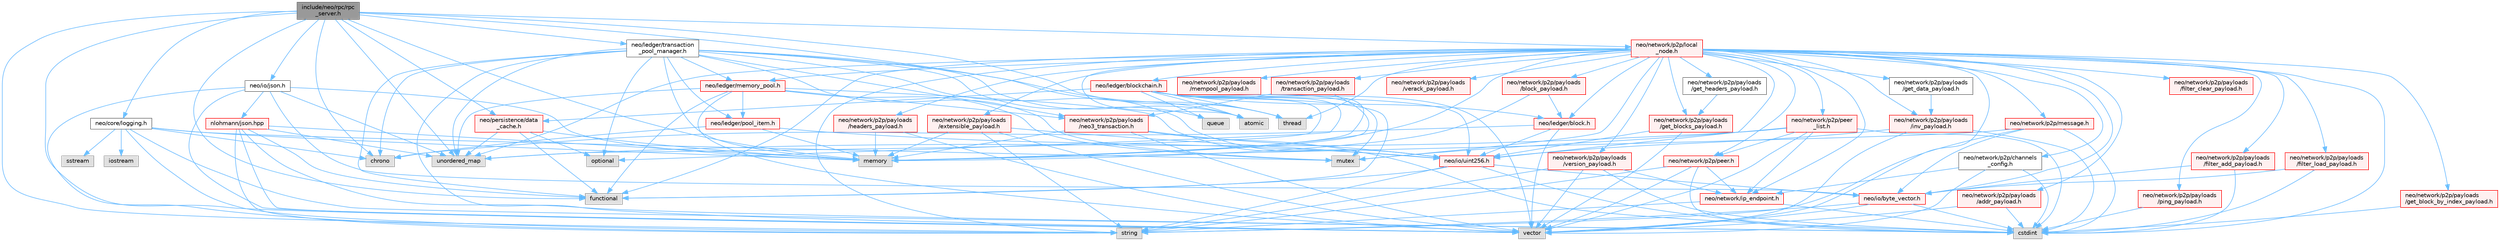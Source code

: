 digraph "include/neo/rpc/rpc_server.h"
{
 // LATEX_PDF_SIZE
  bgcolor="transparent";
  edge [fontname=Helvetica,fontsize=10,labelfontname=Helvetica,labelfontsize=10];
  node [fontname=Helvetica,fontsize=10,shape=box,height=0.2,width=0.4];
  Node1 [id="Node000001",label="include/neo/rpc/rpc\l_server.h",height=0.2,width=0.4,color="gray40", fillcolor="grey60", style="filled", fontcolor="black",tooltip=" "];
  Node1 -> Node2 [id="edge1_Node000001_Node000002",color="steelblue1",style="solid",tooltip=" "];
  Node2 [id="Node000002",label="neo/core/logging.h",height=0.2,width=0.4,color="grey40", fillcolor="white", style="filled",URL="$core_2logging_8h.html",tooltip=" "];
  Node2 -> Node3 [id="edge2_Node000002_Node000003",color="steelblue1",style="solid",tooltip=" "];
  Node3 [id="Node000003",label="chrono",height=0.2,width=0.4,color="grey60", fillcolor="#E0E0E0", style="filled",tooltip=" "];
  Node2 -> Node4 [id="edge3_Node000002_Node000004",color="steelblue1",style="solid",tooltip=" "];
  Node4 [id="Node000004",label="cstdint",height=0.2,width=0.4,color="grey60", fillcolor="#E0E0E0", style="filled",tooltip=" "];
  Node2 -> Node5 [id="edge4_Node000002_Node000005",color="steelblue1",style="solid",tooltip=" "];
  Node5 [id="Node000005",label="memory",height=0.2,width=0.4,color="grey60", fillcolor="#E0E0E0", style="filled",tooltip=" "];
  Node2 -> Node6 [id="edge5_Node000002_Node000006",color="steelblue1",style="solid",tooltip=" "];
  Node6 [id="Node000006",label="sstream",height=0.2,width=0.4,color="grey60", fillcolor="#E0E0E0", style="filled",tooltip=" "];
  Node2 -> Node7 [id="edge6_Node000002_Node000007",color="steelblue1",style="solid",tooltip=" "];
  Node7 [id="Node000007",label="string",height=0.2,width=0.4,color="grey60", fillcolor="#E0E0E0", style="filled",tooltip=" "];
  Node2 -> Node8 [id="edge7_Node000002_Node000008",color="steelblue1",style="solid",tooltip=" "];
  Node8 [id="Node000008",label="iostream",height=0.2,width=0.4,color="grey60", fillcolor="#E0E0E0", style="filled",tooltip=" "];
  Node2 -> Node9 [id="edge8_Node000002_Node000009",color="steelblue1",style="solid",tooltip=" "];
  Node9 [id="Node000009",label="mutex",height=0.2,width=0.4,color="grey60", fillcolor="#E0E0E0", style="filled",tooltip=" "];
  Node1 -> Node10 [id="edge9_Node000001_Node000010",color="steelblue1",style="solid",tooltip=" "];
  Node10 [id="Node000010",label="neo/io/json.h",height=0.2,width=0.4,color="grey40", fillcolor="white", style="filled",URL="$io_2json_8h.html",tooltip=" "];
  Node10 -> Node11 [id="edge10_Node000010_Node000011",color="steelblue1",style="solid",tooltip=" "];
  Node11 [id="Node000011",label="neo/io/byte_vector.h",height=0.2,width=0.4,color="red", fillcolor="#FFF0F0", style="filled",URL="$io_2byte__vector_8h.html",tooltip=" "];
  Node11 -> Node4 [id="edge11_Node000011_Node000004",color="steelblue1",style="solid",tooltip=" "];
  Node11 -> Node7 [id="edge12_Node000011_Node000007",color="steelblue1",style="solid",tooltip=" "];
  Node11 -> Node15 [id="edge13_Node000011_Node000015",color="steelblue1",style="solid",tooltip=" "];
  Node15 [id="Node000015",label="vector",height=0.2,width=0.4,color="grey60", fillcolor="#E0E0E0", style="filled",tooltip=" "];
  Node10 -> Node5 [id="edge14_Node000010_Node000005",color="steelblue1",style="solid",tooltip=" "];
  Node10 -> Node16 [id="edge15_Node000010_Node000016",color="steelblue1",style="solid",tooltip=" "];
  Node16 [id="Node000016",label="nlohmann/json.hpp",height=0.2,width=0.4,color="red", fillcolor="#FFF0F0", style="filled",URL="$json_8hpp.html",tooltip=" "];
  Node16 -> Node19 [id="edge16_Node000016_Node000019",color="steelblue1",style="solid",tooltip=" "];
  Node19 [id="Node000019",label="functional",height=0.2,width=0.4,color="grey60", fillcolor="#E0E0E0", style="filled",tooltip=" "];
  Node16 -> Node5 [id="edge17_Node000016_Node000005",color="steelblue1",style="solid",tooltip=" "];
  Node16 -> Node7 [id="edge18_Node000016_Node000007",color="steelblue1",style="solid",tooltip=" "];
  Node16 -> Node15 [id="edge19_Node000016_Node000015",color="steelblue1",style="solid",tooltip=" "];
  Node16 -> Node29 [id="edge20_Node000016_Node000029",color="steelblue1",style="solid",tooltip=" "];
  Node29 [id="Node000029",label="unordered_map",height=0.2,width=0.4,color="grey60", fillcolor="#E0E0E0", style="filled",tooltip=" "];
  Node16 -> Node4 [id="edge21_Node000016_Node000004",color="steelblue1",style="solid",tooltip=" "];
  Node10 -> Node7 [id="edge22_Node000010_Node000007",color="steelblue1",style="solid",tooltip=" "];
  Node10 -> Node29 [id="edge23_Node000010_Node000029",color="steelblue1",style="solid",tooltip=" "];
  Node10 -> Node15 [id="edge24_Node000010_Node000015",color="steelblue1",style="solid",tooltip=" "];
  Node1 -> Node45 [id="edge25_Node000001_Node000045",color="steelblue1",style="solid",tooltip=" "];
  Node45 [id="Node000045",label="neo/ledger/transaction\l_pool_manager.h",height=0.2,width=0.4,color="grey40", fillcolor="white", style="filled",URL="$transaction__pool__manager_8h.html",tooltip=" "];
  Node45 -> Node46 [id="edge26_Node000045_Node000046",color="steelblue1",style="solid",tooltip=" "];
  Node46 [id="Node000046",label="neo/io/uint256.h",height=0.2,width=0.4,color="red", fillcolor="#FFF0F0", style="filled",URL="$uint256_8h.html",tooltip=" "];
  Node46 -> Node11 [id="edge27_Node000046_Node000011",color="steelblue1",style="solid",tooltip=" "];
  Node46 -> Node4 [id="edge28_Node000046_Node000004",color="steelblue1",style="solid",tooltip=" "];
  Node46 -> Node19 [id="edge29_Node000046_Node000019",color="steelblue1",style="solid",tooltip=" "];
  Node46 -> Node7 [id="edge30_Node000046_Node000007",color="steelblue1",style="solid",tooltip=" "];
  Node45 -> Node48 [id="edge31_Node000045_Node000048",color="steelblue1",style="solid",tooltip=" "];
  Node48 [id="Node000048",label="neo/ledger/memory_pool.h",height=0.2,width=0.4,color="red", fillcolor="#FFF0F0", style="filled",URL="$ledger_2memory__pool_8h.html",tooltip=" "];
  Node48 -> Node46 [id="edge32_Node000048_Node000046",color="steelblue1",style="solid",tooltip=" "];
  Node48 -> Node72 [id="edge33_Node000048_Node000072",color="steelblue1",style="solid",tooltip=" "];
  Node72 [id="Node000072",label="neo/ledger/pool_item.h",height=0.2,width=0.4,color="red", fillcolor="#FFF0F0", style="filled",URL="$pool__item_8h.html",tooltip=" "];
  Node72 -> Node46 [id="edge34_Node000072_Node000046",color="steelblue1",style="solid",tooltip=" "];
  Node72 -> Node3 [id="edge35_Node000072_Node000003",color="steelblue1",style="solid",tooltip=" "];
  Node72 -> Node5 [id="edge36_Node000072_Node000005",color="steelblue1",style="solid",tooltip=" "];
  Node48 -> Node52 [id="edge37_Node000048_Node000052",color="steelblue1",style="solid",tooltip=" "];
  Node52 [id="Node000052",label="neo/network/p2p/payloads\l/neo3_transaction.h",height=0.2,width=0.4,color="red", fillcolor="#FFF0F0", style="filled",URL="$neo3__transaction_8h.html",tooltip=" "];
  Node52 -> Node46 [id="edge38_Node000052_Node000046",color="steelblue1",style="solid",tooltip=" "];
  Node52 -> Node4 [id="edge39_Node000052_Node000004",color="steelblue1",style="solid",tooltip=" "];
  Node52 -> Node5 [id="edge40_Node000052_Node000005",color="steelblue1",style="solid",tooltip=" "];
  Node52 -> Node15 [id="edge41_Node000052_Node000015",color="steelblue1",style="solid",tooltip=" "];
  Node48 -> Node19 [id="edge42_Node000048_Node000019",color="steelblue1",style="solid",tooltip=" "];
  Node48 -> Node9 [id="edge43_Node000048_Node000009",color="steelblue1",style="solid",tooltip=" "];
  Node48 -> Node29 [id="edge44_Node000048_Node000029",color="steelblue1",style="solid",tooltip=" "];
  Node48 -> Node15 [id="edge45_Node000048_Node000015",color="steelblue1",style="solid",tooltip=" "];
  Node45 -> Node72 [id="edge46_Node000045_Node000072",color="steelblue1",style="solid",tooltip=" "];
  Node45 -> Node52 [id="edge47_Node000045_Node000052",color="steelblue1",style="solid",tooltip=" "];
  Node45 -> Node75 [id="edge48_Node000045_Node000075",color="steelblue1",style="solid",tooltip=" "];
  Node75 [id="Node000075",label="atomic",height=0.2,width=0.4,color="grey60", fillcolor="#E0E0E0", style="filled",tooltip=" "];
  Node45 -> Node3 [id="edge49_Node000045_Node000003",color="steelblue1",style="solid",tooltip=" "];
  Node45 -> Node19 [id="edge50_Node000045_Node000019",color="steelblue1",style="solid",tooltip=" "];
  Node45 -> Node5 [id="edge51_Node000045_Node000005",color="steelblue1",style="solid",tooltip=" "];
  Node45 -> Node9 [id="edge52_Node000045_Node000009",color="steelblue1",style="solid",tooltip=" "];
  Node45 -> Node63 [id="edge53_Node000045_Node000063",color="steelblue1",style="solid",tooltip=" "];
  Node63 [id="Node000063",label="optional",height=0.2,width=0.4,color="grey60", fillcolor="#E0E0E0", style="filled",tooltip=" "];
  Node45 -> Node76 [id="edge54_Node000045_Node000076",color="steelblue1",style="solid",tooltip=" "];
  Node76 [id="Node000076",label="queue",height=0.2,width=0.4,color="grey60", fillcolor="#E0E0E0", style="filled",tooltip=" "];
  Node45 -> Node77 [id="edge55_Node000045_Node000077",color="steelblue1",style="solid",tooltip=" "];
  Node77 [id="Node000077",label="thread",height=0.2,width=0.4,color="grey60", fillcolor="#E0E0E0", style="filled",tooltip=" "];
  Node45 -> Node29 [id="edge56_Node000045_Node000029",color="steelblue1",style="solid",tooltip=" "];
  Node45 -> Node15 [id="edge57_Node000045_Node000015",color="steelblue1",style="solid",tooltip=" "];
  Node1 -> Node78 [id="edge58_Node000001_Node000078",color="steelblue1",style="solid",tooltip=" "];
  Node78 [id="Node000078",label="neo/network/p2p/local\l_node.h",height=0.2,width=0.4,color="red", fillcolor="#FFF0F0", style="filled",URL="$local__node_8h.html",tooltip=" "];
  Node78 -> Node11 [id="edge59_Node000078_Node000011",color="steelblue1",style="solid",tooltip=" "];
  Node78 -> Node46 [id="edge60_Node000078_Node000046",color="steelblue1",style="solid",tooltip=" "];
  Node78 -> Node79 [id="edge61_Node000078_Node000079",color="steelblue1",style="solid",tooltip=" "];
  Node79 [id="Node000079",label="neo/ledger/block.h",height=0.2,width=0.4,color="red", fillcolor="#FFF0F0", style="filled",URL="$ledger_2block_8h.html",tooltip=" "];
  Node79 -> Node46 [id="edge62_Node000079_Node000046",color="steelblue1",style="solid",tooltip=" "];
  Node79 -> Node3 [id="edge63_Node000079_Node000003",color="steelblue1",style="solid",tooltip=" "];
  Node79 -> Node15 [id="edge64_Node000079_Node000015",color="steelblue1",style="solid",tooltip=" "];
  Node78 -> Node81 [id="edge65_Node000078_Node000081",color="steelblue1",style="solid",tooltip=" "];
  Node81 [id="Node000081",label="neo/ledger/blockchain.h",height=0.2,width=0.4,color="red", fillcolor="#FFF0F0", style="filled",URL="$blockchain_8h.html",tooltip=" "];
  Node81 -> Node79 [id="edge66_Node000081_Node000079",color="steelblue1",style="solid",tooltip=" "];
  Node81 -> Node46 [id="edge67_Node000081_Node000046",color="steelblue1",style="solid",tooltip=" "];
  Node81 -> Node84 [id="edge68_Node000081_Node000084",color="steelblue1",style="solid",tooltip=" "];
  Node84 [id="Node000084",label="neo/persistence/data\l_cache.h",height=0.2,width=0.4,color="red", fillcolor="#FFF0F0", style="filled",URL="$data__cache_8h.html",tooltip=" "];
  Node84 -> Node19 [id="edge69_Node000084_Node000019",color="steelblue1",style="solid",tooltip=" "];
  Node84 -> Node5 [id="edge70_Node000084_Node000005",color="steelblue1",style="solid",tooltip=" "];
  Node84 -> Node63 [id="edge71_Node000084_Node000063",color="steelblue1",style="solid",tooltip=" "];
  Node84 -> Node29 [id="edge72_Node000084_Node000029",color="steelblue1",style="solid",tooltip=" "];
  Node81 -> Node75 [id="edge73_Node000081_Node000075",color="steelblue1",style="solid",tooltip=" "];
  Node81 -> Node19 [id="edge74_Node000081_Node000019",color="steelblue1",style="solid",tooltip=" "];
  Node81 -> Node5 [id="edge75_Node000081_Node000005",color="steelblue1",style="solid",tooltip=" "];
  Node81 -> Node9 [id="edge76_Node000081_Node000009",color="steelblue1",style="solid",tooltip=" "];
  Node81 -> Node63 [id="edge77_Node000081_Node000063",color="steelblue1",style="solid",tooltip=" "];
  Node81 -> Node76 [id="edge78_Node000081_Node000076",color="steelblue1",style="solid",tooltip=" "];
  Node81 -> Node77 [id="edge79_Node000081_Node000077",color="steelblue1",style="solid",tooltip=" "];
  Node81 -> Node29 [id="edge80_Node000081_Node000029",color="steelblue1",style="solid",tooltip=" "];
  Node81 -> Node15 [id="edge81_Node000081_Node000015",color="steelblue1",style="solid",tooltip=" "];
  Node78 -> Node48 [id="edge82_Node000078_Node000048",color="steelblue1",style="solid",tooltip=" "];
  Node78 -> Node122 [id="edge83_Node000078_Node000122",color="steelblue1",style="solid",tooltip=" "];
  Node122 [id="Node000122",label="neo/network/ip_endpoint.h",height=0.2,width=0.4,color="red", fillcolor="#FFF0F0", style="filled",URL="$ip__endpoint_8h.html",tooltip=" "];
  Node122 -> Node4 [id="edge84_Node000122_Node000004",color="steelblue1",style="solid",tooltip=" "];
  Node122 -> Node7 [id="edge85_Node000122_Node000007",color="steelblue1",style="solid",tooltip=" "];
  Node78 -> Node124 [id="edge86_Node000078_Node000124",color="steelblue1",style="solid",tooltip=" "];
  Node124 [id="Node000124",label="neo/network/p2p/channels\l_config.h",height=0.2,width=0.4,color="grey40", fillcolor="white", style="filled",URL="$channels__config_8h.html",tooltip=" "];
  Node124 -> Node122 [id="edge87_Node000124_Node000122",color="steelblue1",style="solid",tooltip=" "];
  Node124 -> Node4 [id="edge88_Node000124_Node000004",color="steelblue1",style="solid",tooltip=" "];
  Node124 -> Node15 [id="edge89_Node000124_Node000015",color="steelblue1",style="solid",tooltip=" "];
  Node78 -> Node125 [id="edge90_Node000078_Node000125",color="steelblue1",style="solid",tooltip=" "];
  Node125 [id="Node000125",label="neo/network/p2p/message.h",height=0.2,width=0.4,color="red", fillcolor="#FFF0F0", style="filled",URL="$message_8h.html",tooltip=" "];
  Node125 -> Node11 [id="edge91_Node000125_Node000011",color="steelblue1",style="solid",tooltip=" "];
  Node125 -> Node4 [id="edge92_Node000125_Node000004",color="steelblue1",style="solid",tooltip=" "];
  Node125 -> Node5 [id="edge93_Node000125_Node000005",color="steelblue1",style="solid",tooltip=" "];
  Node125 -> Node7 [id="edge94_Node000125_Node000007",color="steelblue1",style="solid",tooltip=" "];
  Node78 -> Node128 [id="edge95_Node000078_Node000128",color="steelblue1",style="solid",tooltip=" "];
  Node128 [id="Node000128",label="neo/network/p2p/payloads\l/addr_payload.h",height=0.2,width=0.4,color="red", fillcolor="#FFF0F0", style="filled",URL="$addr__payload_8h.html",tooltip=" "];
  Node128 -> Node4 [id="edge96_Node000128_Node000004",color="steelblue1",style="solid",tooltip=" "];
  Node128 -> Node15 [id="edge97_Node000128_Node000015",color="steelblue1",style="solid",tooltip=" "];
  Node78 -> Node131 [id="edge98_Node000078_Node000131",color="steelblue1",style="solid",tooltip=" "];
  Node131 [id="Node000131",label="neo/network/p2p/payloads\l/block_payload.h",height=0.2,width=0.4,color="red", fillcolor="#FFF0F0", style="filled",URL="$block__payload_8h.html",tooltip=" "];
  Node131 -> Node79 [id="edge99_Node000131_Node000079",color="steelblue1",style="solid",tooltip=" "];
  Node131 -> Node5 [id="edge100_Node000131_Node000005",color="steelblue1",style="solid",tooltip=" "];
  Node78 -> Node132 [id="edge101_Node000078_Node000132",color="steelblue1",style="solid",tooltip=" "];
  Node132 [id="Node000132",label="neo/network/p2p/payloads\l/extensible_payload.h",height=0.2,width=0.4,color="red", fillcolor="#FFF0F0", style="filled",URL="$p2p_2payloads_2extensible__payload_8h.html",tooltip=" "];
  Node132 -> Node46 [id="edge102_Node000132_Node000046",color="steelblue1",style="solid",tooltip=" "];
  Node132 -> Node5 [id="edge103_Node000132_Node000005",color="steelblue1",style="solid",tooltip=" "];
  Node132 -> Node7 [id="edge104_Node000132_Node000007",color="steelblue1",style="solid",tooltip=" "];
  Node132 -> Node15 [id="edge105_Node000132_Node000015",color="steelblue1",style="solid",tooltip=" "];
  Node78 -> Node133 [id="edge106_Node000078_Node000133",color="steelblue1",style="solid",tooltip=" "];
  Node133 [id="Node000133",label="neo/network/p2p/payloads\l/filter_add_payload.h",height=0.2,width=0.4,color="red", fillcolor="#FFF0F0", style="filled",URL="$filter__add__payload_8h.html",tooltip=" "];
  Node133 -> Node11 [id="edge107_Node000133_Node000011",color="steelblue1",style="solid",tooltip=" "];
  Node133 -> Node4 [id="edge108_Node000133_Node000004",color="steelblue1",style="solid",tooltip=" "];
  Node78 -> Node134 [id="edge109_Node000078_Node000134",color="steelblue1",style="solid",tooltip=" "];
  Node134 [id="Node000134",label="neo/network/p2p/payloads\l/filter_clear_payload.h",height=0.2,width=0.4,color="red", fillcolor="#FFF0F0", style="filled",URL="$filter__clear__payload_8h.html",tooltip=" "];
  Node78 -> Node135 [id="edge110_Node000078_Node000135",color="steelblue1",style="solid",tooltip=" "];
  Node135 [id="Node000135",label="neo/network/p2p/payloads\l/filter_load_payload.h",height=0.2,width=0.4,color="red", fillcolor="#FFF0F0", style="filled",URL="$filter__load__payload_8h.html",tooltip=" "];
  Node135 -> Node11 [id="edge111_Node000135_Node000011",color="steelblue1",style="solid",tooltip=" "];
  Node135 -> Node4 [id="edge112_Node000135_Node000004",color="steelblue1",style="solid",tooltip=" "];
  Node78 -> Node136 [id="edge113_Node000078_Node000136",color="steelblue1",style="solid",tooltip=" "];
  Node136 [id="Node000136",label="neo/network/p2p/payloads\l/get_block_by_index_payload.h",height=0.2,width=0.4,color="red", fillcolor="#FFF0F0", style="filled",URL="$get__block__by__index__payload_8h.html",tooltip=" "];
  Node136 -> Node4 [id="edge114_Node000136_Node000004",color="steelblue1",style="solid",tooltip=" "];
  Node78 -> Node137 [id="edge115_Node000078_Node000137",color="steelblue1",style="solid",tooltip=" "];
  Node137 [id="Node000137",label="neo/network/p2p/payloads\l/get_blocks_payload.h",height=0.2,width=0.4,color="red", fillcolor="#FFF0F0", style="filled",URL="$get__blocks__payload_8h.html",tooltip=" "];
  Node137 -> Node46 [id="edge116_Node000137_Node000046",color="steelblue1",style="solid",tooltip=" "];
  Node137 -> Node15 [id="edge117_Node000137_Node000015",color="steelblue1",style="solid",tooltip=" "];
  Node78 -> Node138 [id="edge118_Node000078_Node000138",color="steelblue1",style="solid",tooltip=" "];
  Node138 [id="Node000138",label="neo/network/p2p/payloads\l/get_data_payload.h",height=0.2,width=0.4,color="grey40", fillcolor="white", style="filled",URL="$get__data__payload_8h.html",tooltip=" "];
  Node138 -> Node139 [id="edge119_Node000138_Node000139",color="steelblue1",style="solid",tooltip=" "];
  Node139 [id="Node000139",label="neo/network/p2p/payloads\l/inv_payload.h",height=0.2,width=0.4,color="red", fillcolor="#FFF0F0", style="filled",URL="$inv__payload_8h.html",tooltip=" "];
  Node139 -> Node46 [id="edge120_Node000139_Node000046",color="steelblue1",style="solid",tooltip=" "];
  Node139 -> Node4 [id="edge121_Node000139_Node000004",color="steelblue1",style="solid",tooltip=" "];
  Node139 -> Node15 [id="edge122_Node000139_Node000015",color="steelblue1",style="solid",tooltip=" "];
  Node78 -> Node141 [id="edge123_Node000078_Node000141",color="steelblue1",style="solid",tooltip=" "];
  Node141 [id="Node000141",label="neo/network/p2p/payloads\l/get_headers_payload.h",height=0.2,width=0.4,color="grey40", fillcolor="white", style="filled",URL="$get__headers__payload_8h.html",tooltip=" "];
  Node141 -> Node137 [id="edge124_Node000141_Node000137",color="steelblue1",style="solid",tooltip=" "];
  Node78 -> Node142 [id="edge125_Node000078_Node000142",color="steelblue1",style="solid",tooltip=" "];
  Node142 [id="Node000142",label="neo/network/p2p/payloads\l/headers_payload.h",height=0.2,width=0.4,color="red", fillcolor="#FFF0F0", style="filled",URL="$headers__payload_8h.html",tooltip=" "];
  Node142 -> Node5 [id="edge126_Node000142_Node000005",color="steelblue1",style="solid",tooltip=" "];
  Node142 -> Node15 [id="edge127_Node000142_Node000015",color="steelblue1",style="solid",tooltip=" "];
  Node78 -> Node139 [id="edge128_Node000078_Node000139",color="steelblue1",style="solid",tooltip=" "];
  Node78 -> Node143 [id="edge129_Node000078_Node000143",color="steelblue1",style="solid",tooltip=" "];
  Node143 [id="Node000143",label="neo/network/p2p/payloads\l/mempool_payload.h",height=0.2,width=0.4,color="red", fillcolor="#FFF0F0", style="filled",URL="$mempool__payload_8h.html",tooltip=" "];
  Node78 -> Node144 [id="edge130_Node000078_Node000144",color="steelblue1",style="solid",tooltip=" "];
  Node144 [id="Node000144",label="neo/network/p2p/payloads\l/ping_payload.h",height=0.2,width=0.4,color="red", fillcolor="#FFF0F0", style="filled",URL="$ping__payload_8h.html",tooltip=" "];
  Node144 -> Node4 [id="edge131_Node000144_Node000004",color="steelblue1",style="solid",tooltip=" "];
  Node78 -> Node145 [id="edge132_Node000078_Node000145",color="steelblue1",style="solid",tooltip=" "];
  Node145 [id="Node000145",label="neo/network/p2p/payloads\l/transaction_payload.h",height=0.2,width=0.4,color="red", fillcolor="#FFF0F0", style="filled",URL="$transaction__payload_8h.html",tooltip=" "];
  Node145 -> Node52 [id="edge133_Node000145_Node000052",color="steelblue1",style="solid",tooltip=" "];
  Node145 -> Node5 [id="edge134_Node000145_Node000005",color="steelblue1",style="solid",tooltip=" "];
  Node78 -> Node146 [id="edge135_Node000078_Node000146",color="steelblue1",style="solid",tooltip=" "];
  Node146 [id="Node000146",label="neo/network/p2p/payloads\l/verack_payload.h",height=0.2,width=0.4,color="red", fillcolor="#FFF0F0", style="filled",URL="$verack__payload_8h.html",tooltip=" "];
  Node78 -> Node147 [id="edge136_Node000078_Node000147",color="steelblue1",style="solid",tooltip=" "];
  Node147 [id="Node000147",label="neo/network/p2p/payloads\l/version_payload.h",height=0.2,width=0.4,color="red", fillcolor="#FFF0F0", style="filled",URL="$version__payload_8h.html",tooltip=" "];
  Node147 -> Node122 [id="edge137_Node000147_Node000122",color="steelblue1",style="solid",tooltip=" "];
  Node147 -> Node4 [id="edge138_Node000147_Node000004",color="steelblue1",style="solid",tooltip=" "];
  Node147 -> Node7 [id="edge139_Node000147_Node000007",color="steelblue1",style="solid",tooltip=" "];
  Node147 -> Node15 [id="edge140_Node000147_Node000015",color="steelblue1",style="solid",tooltip=" "];
  Node78 -> Node150 [id="edge141_Node000078_Node000150",color="steelblue1",style="solid",tooltip=" "];
  Node150 [id="Node000150",label="neo/network/p2p/peer.h",height=0.2,width=0.4,color="red", fillcolor="#FFF0F0", style="filled",URL="$peer_8h.html",tooltip=" "];
  Node150 -> Node122 [id="edge142_Node000150_Node000122",color="steelblue1",style="solid",tooltip=" "];
  Node150 -> Node4 [id="edge143_Node000150_Node000004",color="steelblue1",style="solid",tooltip=" "];
  Node150 -> Node7 [id="edge144_Node000150_Node000007",color="steelblue1",style="solid",tooltip=" "];
  Node150 -> Node15 [id="edge145_Node000150_Node000015",color="steelblue1",style="solid",tooltip=" "];
  Node78 -> Node151 [id="edge146_Node000078_Node000151",color="steelblue1",style="solid",tooltip=" "];
  Node151 [id="Node000151",label="neo/network/p2p/peer\l_list.h",height=0.2,width=0.4,color="red", fillcolor="#FFF0F0", style="filled",URL="$peer__list_8h.html",tooltip=" "];
  Node151 -> Node122 [id="edge147_Node000151_Node000122",color="steelblue1",style="solid",tooltip=" "];
  Node151 -> Node150 [id="edge148_Node000151_Node000150",color="steelblue1",style="solid",tooltip=" "];
  Node151 -> Node4 [id="edge149_Node000151_Node000004",color="steelblue1",style="solid",tooltip=" "];
  Node151 -> Node9 [id="edge150_Node000151_Node000009",color="steelblue1",style="solid",tooltip=" "];
  Node151 -> Node29 [id="edge151_Node000151_Node000029",color="steelblue1",style="solid",tooltip=" "];
  Node151 -> Node15 [id="edge152_Node000151_Node000015",color="steelblue1",style="solid",tooltip=" "];
  Node78 -> Node75 [id="edge153_Node000078_Node000075",color="steelblue1",style="solid",tooltip=" "];
  Node78 -> Node4 [id="edge154_Node000078_Node000004",color="steelblue1",style="solid",tooltip=" "];
  Node78 -> Node19 [id="edge155_Node000078_Node000019",color="steelblue1",style="solid",tooltip=" "];
  Node78 -> Node5 [id="edge156_Node000078_Node000005",color="steelblue1",style="solid",tooltip=" "];
  Node78 -> Node9 [id="edge157_Node000078_Node000009",color="steelblue1",style="solid",tooltip=" "];
  Node78 -> Node7 [id="edge158_Node000078_Node000007",color="steelblue1",style="solid",tooltip=" "];
  Node78 -> Node77 [id="edge159_Node000078_Node000077",color="steelblue1",style="solid",tooltip=" "];
  Node78 -> Node29 [id="edge160_Node000078_Node000029",color="steelblue1",style="solid",tooltip=" "];
  Node78 -> Node15 [id="edge161_Node000078_Node000015",color="steelblue1",style="solid",tooltip=" "];
  Node1 -> Node84 [id="edge162_Node000001_Node000084",color="steelblue1",style="solid",tooltip=" "];
  Node1 -> Node75 [id="edge163_Node000001_Node000075",color="steelblue1",style="solid",tooltip=" "];
  Node1 -> Node3 [id="edge164_Node000001_Node000003",color="steelblue1",style="solid",tooltip=" "];
  Node1 -> Node19 [id="edge165_Node000001_Node000019",color="steelblue1",style="solid",tooltip=" "];
  Node1 -> Node5 [id="edge166_Node000001_Node000005",color="steelblue1",style="solid",tooltip=" "];
  Node1 -> Node7 [id="edge167_Node000001_Node000007",color="steelblue1",style="solid",tooltip=" "];
  Node1 -> Node77 [id="edge168_Node000001_Node000077",color="steelblue1",style="solid",tooltip=" "];
  Node1 -> Node29 [id="edge169_Node000001_Node000029",color="steelblue1",style="solid",tooltip=" "];
  Node1 -> Node15 [id="edge170_Node000001_Node000015",color="steelblue1",style="solid",tooltip=" "];
}
